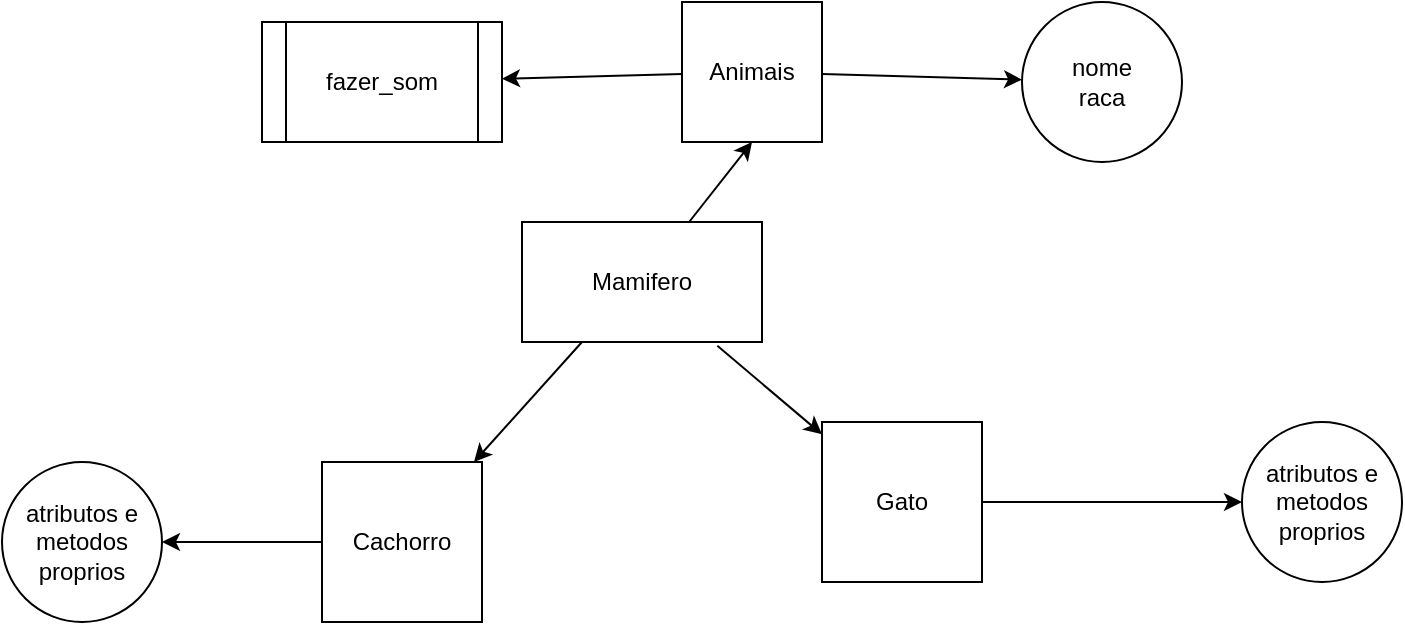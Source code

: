 <mxfile>
    <diagram id="CMy96GpgMTow28eQaxam" name="Page-1">
        <mxGraphModel dx="1667" dy="371" grid="1" gridSize="10" guides="1" tooltips="1" connect="1" arrows="1" fold="1" page="1" pageScale="1" pageWidth="850" pageHeight="1100" math="0" shadow="0">
            <root>
                <mxCell id="0"/>
                <mxCell id="1" parent="0"/>
                <mxCell id="4" value="" style="edgeStyle=none;html=1;exitX=0.25;exitY=1;exitDx=0;exitDy=0;" parent="1" source="15" target="3" edge="1">
                    <mxGeometry relative="1" as="geometry"/>
                </mxCell>
                <mxCell id="6" value="" style="edgeStyle=none;html=1;exitX=0.814;exitY=1.032;exitDx=0;exitDy=0;exitPerimeter=0;" parent="1" source="15" target="5" edge="1">
                    <mxGeometry relative="1" as="geometry"/>
                </mxCell>
                <mxCell id="8" value="" style="edgeStyle=none;html=1;" parent="1" source="2" target="7" edge="1">
                    <mxGeometry relative="1" as="geometry"/>
                </mxCell>
                <mxCell id="10" value="" style="edgeStyle=none;html=1;" parent="1" source="2" target="9" edge="1">
                    <mxGeometry relative="1" as="geometry"/>
                </mxCell>
                <mxCell id="2" value="Animais" style="whiteSpace=wrap;html=1;aspect=fixed;" parent="1" vertex="1">
                    <mxGeometry x="330" y="60" width="70" height="70" as="geometry"/>
                </mxCell>
                <mxCell id="12" value="" style="edgeStyle=none;html=1;" parent="1" source="3" target="11" edge="1">
                    <mxGeometry relative="1" as="geometry"/>
                </mxCell>
                <mxCell id="3" value="Cachorro" style="whiteSpace=wrap;html=1;aspect=fixed;" parent="1" vertex="1">
                    <mxGeometry x="150" y="290" width="80" height="80" as="geometry"/>
                </mxCell>
                <mxCell id="14" style="edgeStyle=none;html=1;exitX=1;exitY=0.5;exitDx=0;exitDy=0;entryX=0;entryY=0.5;entryDx=0;entryDy=0;" parent="1" source="5" target="13" edge="1">
                    <mxGeometry relative="1" as="geometry"/>
                </mxCell>
                <mxCell id="5" value="Gato" style="whiteSpace=wrap;html=1;aspect=fixed;" parent="1" vertex="1">
                    <mxGeometry x="400" y="270" width="80" height="80" as="geometry"/>
                </mxCell>
                <mxCell id="7" value="nome&lt;br&gt;raca" style="ellipse;whiteSpace=wrap;html=1;" parent="1" vertex="1">
                    <mxGeometry x="500" y="60" width="80" height="80" as="geometry"/>
                </mxCell>
                <mxCell id="9" value="fazer_som" style="shape=process;whiteSpace=wrap;html=1;backgroundOutline=1;" parent="1" vertex="1">
                    <mxGeometry x="120" y="70" width="120" height="60" as="geometry"/>
                </mxCell>
                <mxCell id="11" value="atributos e metodos proprios" style="ellipse;whiteSpace=wrap;html=1;" parent="1" vertex="1">
                    <mxGeometry x="-10" y="290" width="80" height="80" as="geometry"/>
                </mxCell>
                <mxCell id="13" value="atributos e metodos proprios" style="ellipse;whiteSpace=wrap;html=1;" parent="1" vertex="1">
                    <mxGeometry x="610" y="270" width="80" height="80" as="geometry"/>
                </mxCell>
                <mxCell id="16" style="edgeStyle=none;html=1;entryX=0.5;entryY=1;entryDx=0;entryDy=0;" parent="1" source="15" target="2" edge="1">
                    <mxGeometry relative="1" as="geometry"/>
                </mxCell>
                <mxCell id="15" value="Mamifero" style="rounded=0;whiteSpace=wrap;html=1;" parent="1" vertex="1">
                    <mxGeometry x="250" y="170" width="120" height="60" as="geometry"/>
                </mxCell>
            </root>
        </mxGraphModel>
    </diagram>
</mxfile>